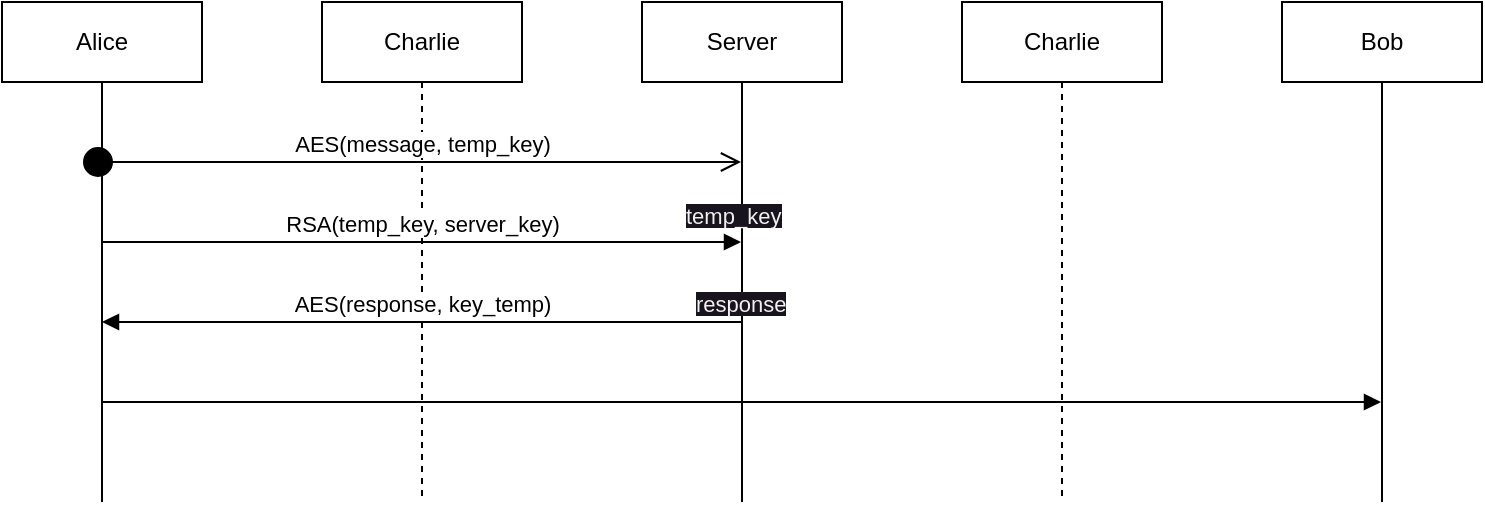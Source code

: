 <mxfile pages="2">
    <diagram name="Sequence" id="JgcEw9M8dI1Xy2gp9OZx">
        <mxGraphModel dx="1058" dy="788" grid="1" gridSize="10" guides="1" tooltips="1" connect="1" arrows="1" fold="1" page="1" pageScale="1" pageWidth="850" pageHeight="1100" math="0" shadow="0">
            <root>
                <mxCell id="UR0DFZb04nUeP79YXbAC-0"/>
                <mxCell id="UR0DFZb04nUeP79YXbAC-1" parent="UR0DFZb04nUeP79YXbAC-0"/>
                <mxCell id="jlnA7Bbo42E9i6tjMMHw-1" value="Charlie" style="shape=umlLifeline;perimeter=lifelinePerimeter;whiteSpace=wrap;html=1;container=1;collapsible=0;recursiveResize=0;outlineConnect=0;" parent="UR0DFZb04nUeP79YXbAC-1" vertex="1">
                    <mxGeometry x="180" y="280" width="100" height="250" as="geometry"/>
                </mxCell>
                <mxCell id="UR0DFZb04nUeP79YXbAC-6" value="AES(message, temp_key)" style="html=1;verticalAlign=bottom;startArrow=circle;startFill=1;endArrow=open;startSize=6;endSize=8;" parent="jlnA7Bbo42E9i6tjMMHw-1" target="jlnA7Bbo42E9i6tjMMHw-2" edge="1">
                    <mxGeometry x="0.032" width="80" relative="1" as="geometry">
                        <mxPoint x="-120" y="80" as="sourcePoint"/>
                        <mxPoint x="50" y="80" as="targetPoint"/>
                        <mxPoint as="offset"/>
                    </mxGeometry>
                </mxCell>
                <mxCell id="jlnA7Bbo42E9i6tjMMHw-6" value="RSA(temp_key, server_key)" style="html=1;verticalAlign=bottom;endArrow=block;" parent="jlnA7Bbo42E9i6tjMMHw-1" target="jlnA7Bbo42E9i6tjMMHw-2" edge="1">
                    <mxGeometry x="0.002" width="80" relative="1" as="geometry">
                        <mxPoint x="-110" y="120" as="sourcePoint"/>
                        <mxPoint x="460" y="120" as="targetPoint"/>
                        <mxPoint as="offset"/>
                    </mxGeometry>
                </mxCell>
                <mxCell id="jlnA7Bbo42E9i6tjMMHw-2" value="Server" style="shape=umlLifeline;perimeter=lifelinePerimeter;whiteSpace=wrap;html=1;container=1;collapsible=0;recursiveResize=0;outlineConnect=0;lifelineDashed=0;" parent="UR0DFZb04nUeP79YXbAC-1" vertex="1">
                    <mxGeometry x="340" y="280" width="100" height="250" as="geometry"/>
                </mxCell>
                <mxCell id="jlnA7Bbo42E9i6tjMMHw-8" value="&lt;span style=&quot;color: rgb(240, 240, 240); font-family: Helvetica; font-size: 11px; font-style: normal; font-variant-ligatures: normal; font-variant-caps: normal; font-weight: 400; letter-spacing: normal; orphans: 2; text-align: center; text-indent: 0px; text-transform: none; widows: 2; word-spacing: 0px; -webkit-text-stroke-width: 0px; background-color: rgb(24, 20, 29); text-decoration-thickness: initial; text-decoration-style: initial; text-decoration-color: initial; float: none; display: inline !important;&quot;&gt;temp_key&lt;/span&gt;" style="text;whiteSpace=wrap;html=1;" parent="jlnA7Bbo42E9i6tjMMHw-2" vertex="1">
                    <mxGeometry x="20" y="93" width="60" height="30" as="geometry"/>
                </mxCell>
                <mxCell id="0" value="&lt;span style=&quot;color: rgb(240, 240, 240); font-family: Helvetica; font-size: 11px; font-style: normal; font-variant-ligatures: normal; font-variant-caps: normal; font-weight: 400; letter-spacing: normal; orphans: 2; text-align: center; text-indent: 0px; text-transform: none; widows: 2; word-spacing: 0px; -webkit-text-stroke-width: 0px; background-color: rgb(24, 20, 29); text-decoration-thickness: initial; text-decoration-style: initial; text-decoration-color: initial; float: none; display: inline !important;&quot;&gt;response&lt;/span&gt;" style="text;whiteSpace=wrap;html=1;" vertex="1" parent="jlnA7Bbo42E9i6tjMMHw-2">
                    <mxGeometry x="25" y="137" width="50" height="30" as="geometry"/>
                </mxCell>
                <mxCell id="jlnA7Bbo42E9i6tjMMHw-12" value="" style="html=1;verticalAlign=bottom;endArrow=block;" parent="jlnA7Bbo42E9i6tjMMHw-2" target="jlnA7Bbo42E9i6tjMMHw-5" edge="1">
                    <mxGeometry x="-0.624" width="80" relative="1" as="geometry">
                        <mxPoint x="-270" y="200" as="sourcePoint"/>
                        <mxPoint x="210" y="310" as="targetPoint"/>
                        <mxPoint as="offset"/>
                    </mxGeometry>
                </mxCell>
                <mxCell id="jlnA7Bbo42E9i6tjMMHw-3" value="Charlie" style="shape=umlLifeline;perimeter=lifelinePerimeter;whiteSpace=wrap;html=1;container=1;collapsible=0;recursiveResize=0;outlineConnect=0;" parent="UR0DFZb04nUeP79YXbAC-1" vertex="1">
                    <mxGeometry x="500" y="280" width="100" height="250" as="geometry"/>
                </mxCell>
                <mxCell id="jlnA7Bbo42E9i6tjMMHw-4" value="Alice" style="shape=umlLifeline;perimeter=lifelinePerimeter;whiteSpace=wrap;html=1;container=1;collapsible=0;recursiveResize=0;outlineConnect=0;lifelineDashed=0;" parent="UR0DFZb04nUeP79YXbAC-1" vertex="1">
                    <mxGeometry x="20" y="280" width="100" height="250" as="geometry"/>
                </mxCell>
                <mxCell id="jlnA7Bbo42E9i6tjMMHw-5" value="Bob" style="shape=umlLifeline;perimeter=lifelinePerimeter;whiteSpace=wrap;html=1;container=1;collapsible=0;recursiveResize=0;outlineConnect=0;lifelineDashed=0;" parent="UR0DFZb04nUeP79YXbAC-1" vertex="1">
                    <mxGeometry x="660" y="280" width="100" height="250" as="geometry"/>
                </mxCell>
                <mxCell id="UR0DFZb04nUeP79YXbAC-7" value="AES(response, key_temp)" style="html=1;verticalAlign=bottom;endArrow=block;" parent="jlnA7Bbo42E9i6tjMMHw-5" target="jlnA7Bbo42E9i6tjMMHw-4" edge="1">
                    <mxGeometry x="-0.001" width="80" relative="1" as="geometry">
                        <mxPoint x="-270" y="160" as="sourcePoint"/>
                        <mxPoint x="-510" y="340" as="targetPoint"/>
                        <mxPoint as="offset"/>
                    </mxGeometry>
                </mxCell>
            </root>
        </mxGraphModel>
    </diagram>
</mxfile>